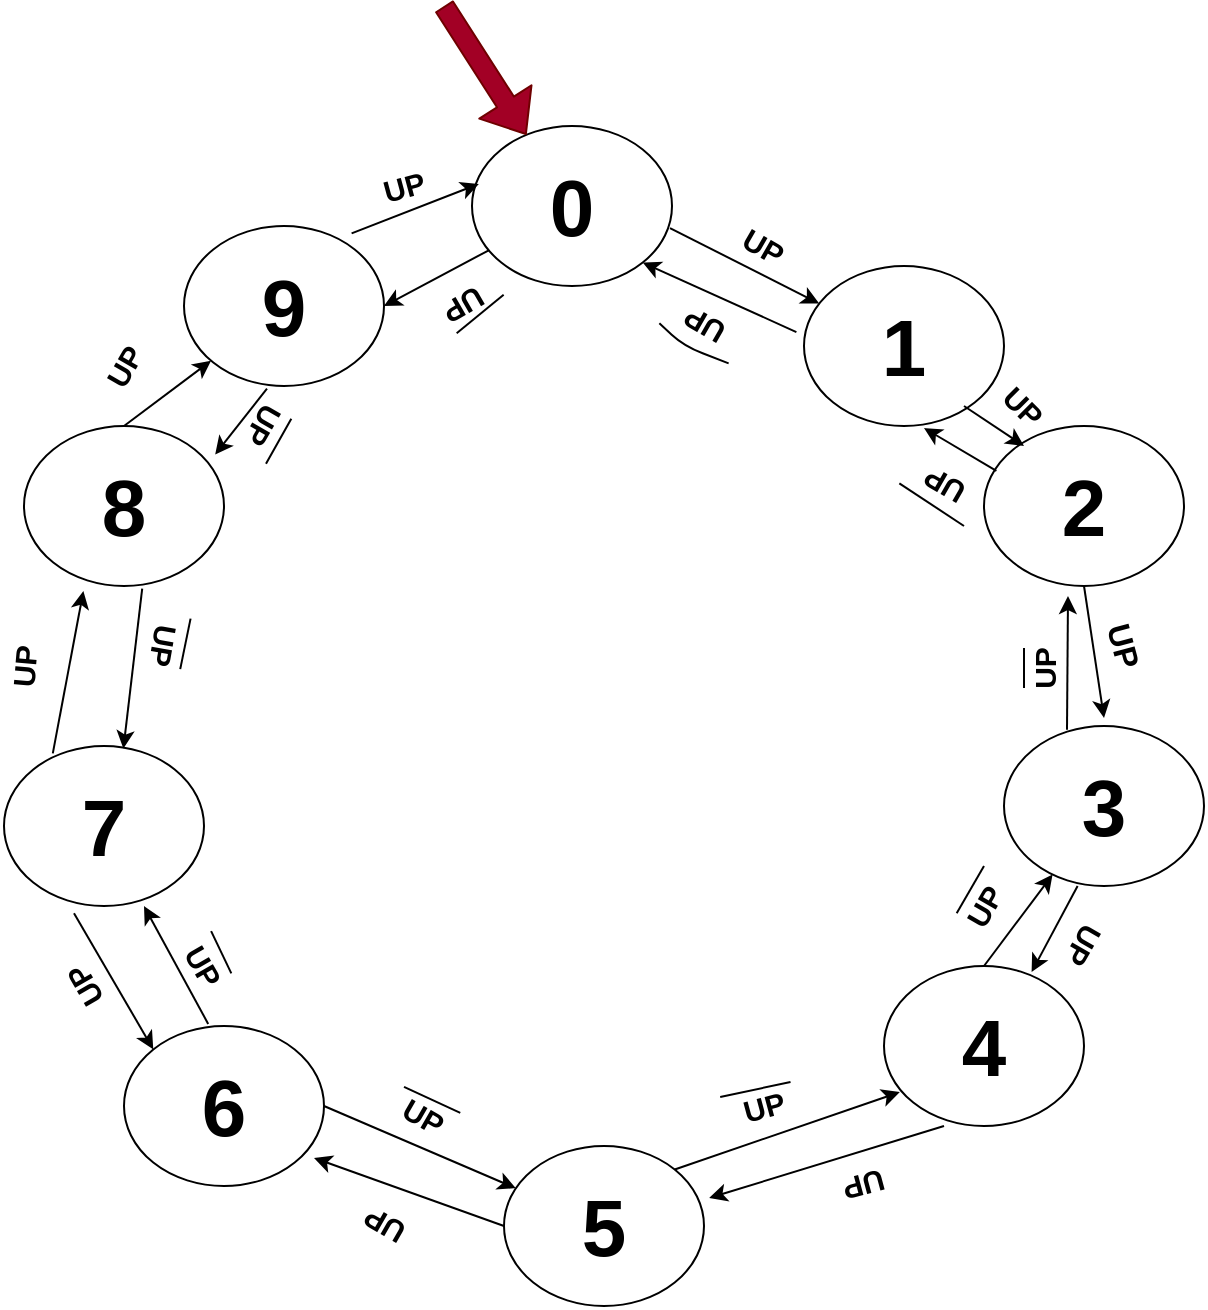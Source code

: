 <mxfile version="14.5.10" type="github">
  <diagram id="cMrLkZuDbpsNjbVXNRgZ" name="Page-1">
    <mxGraphModel dx="925" dy="524" grid="1" gridSize="10" guides="1" tooltips="1" connect="1" arrows="1" fold="1" page="1" pageScale="1" pageWidth="827" pageHeight="1169" math="0" shadow="0">
      <root>
        <mxCell id="0" />
        <mxCell id="1" parent="0" />
        <mxCell id="avtAG6ENz1xNzW3Yo495-2" value="0" style="ellipse;whiteSpace=wrap;html=1;fontSize=40;fontStyle=1" vertex="1" parent="1">
          <mxGeometry x="334" y="100" width="100" height="80" as="geometry" />
        </mxCell>
        <mxCell id="avtAG6ENz1xNzW3Yo495-5" value="" style="endArrow=classic;html=1;exitX=0.99;exitY=0.638;exitDx=0;exitDy=0;exitPerimeter=0;" edge="1" parent="1" source="avtAG6ENz1xNzW3Yo495-2" target="avtAG6ENz1xNzW3Yo495-12">
          <mxGeometry width="50" height="50" relative="1" as="geometry">
            <mxPoint x="400" y="360" as="sourcePoint" />
            <mxPoint x="384.516" y="287.379" as="targetPoint" />
          </mxGeometry>
        </mxCell>
        <mxCell id="avtAG6ENz1xNzW3Yo495-6" value="&lt;b&gt;&lt;font style=&quot;font-size: 40px&quot;&gt;2&lt;/font&gt;&lt;/b&gt;" style="ellipse;whiteSpace=wrap;html=1;" vertex="1" parent="1">
          <mxGeometry x="590" y="250" width="100" height="80" as="geometry" />
        </mxCell>
        <mxCell id="avtAG6ENz1xNzW3Yo495-7" value="3" style="ellipse;whiteSpace=wrap;html=1;fontSize=40;fontStyle=1" vertex="1" parent="1">
          <mxGeometry x="600" y="400" width="100" height="80" as="geometry" />
        </mxCell>
        <mxCell id="avtAG6ENz1xNzW3Yo495-8" value="6" style="ellipse;whiteSpace=wrap;html=1;fontSize=40;fontStyle=1" vertex="1" parent="1">
          <mxGeometry x="160" y="550" width="100" height="80" as="geometry" />
        </mxCell>
        <mxCell id="avtAG6ENz1xNzW3Yo495-9" value="7" style="ellipse;whiteSpace=wrap;html=1;fontSize=40;fontStyle=1" vertex="1" parent="1">
          <mxGeometry x="100" y="410" width="100" height="80" as="geometry" />
        </mxCell>
        <mxCell id="avtAG6ENz1xNzW3Yo495-10" value="8" style="ellipse;whiteSpace=wrap;html=1;fontSize=40;fontStyle=1" vertex="1" parent="1">
          <mxGeometry x="110" y="250" width="100" height="80" as="geometry" />
        </mxCell>
        <mxCell id="avtAG6ENz1xNzW3Yo495-11" value="9" style="ellipse;whiteSpace=wrap;html=1;fontSize=40;fontStyle=1" vertex="1" parent="1">
          <mxGeometry x="190" y="150" width="100" height="80" as="geometry" />
        </mxCell>
        <mxCell id="avtAG6ENz1xNzW3Yo495-12" value="&lt;b&gt;&lt;font style=&quot;font-size: 40px&quot;&gt;1&lt;/font&gt;&lt;/b&gt;" style="ellipse;whiteSpace=wrap;html=1;" vertex="1" parent="1">
          <mxGeometry x="500" y="170" width="100" height="80" as="geometry" />
        </mxCell>
        <mxCell id="avtAG6ENz1xNzW3Yo495-13" value="4" style="ellipse;whiteSpace=wrap;html=1;fontSize=40;fontStyle=1" vertex="1" parent="1">
          <mxGeometry x="540" y="520" width="100" height="80" as="geometry" />
        </mxCell>
        <mxCell id="avtAG6ENz1xNzW3Yo495-15" value="5" style="ellipse;whiteSpace=wrap;html=1;fontSize=40;fontStyle=1" vertex="1" parent="1">
          <mxGeometry x="350" y="610" width="100" height="80" as="geometry" />
        </mxCell>
        <mxCell id="avtAG6ENz1xNzW3Yo495-16" value="" style="endArrow=classic;html=1;exitX=0.99;exitY=0.638;exitDx=0;exitDy=0;exitPerimeter=0;" edge="1" parent="1">
          <mxGeometry width="50" height="50" relative="1" as="geometry">
            <mxPoint x="580" y="240.0" as="sourcePoint" />
            <mxPoint x="610" y="260" as="targetPoint" />
          </mxGeometry>
        </mxCell>
        <mxCell id="avtAG6ENz1xNzW3Yo495-18" value="" style="endArrow=classic;html=1;exitX=0.5;exitY=1;exitDx=0;exitDy=0;" edge="1" parent="1" source="avtAG6ENz1xNzW3Yo495-6">
          <mxGeometry width="50" height="50" relative="1" as="geometry">
            <mxPoint x="590" y="250" as="sourcePoint" />
            <mxPoint x="650" y="396" as="targetPoint" />
            <Array as="points" />
          </mxGeometry>
        </mxCell>
        <mxCell id="avtAG6ENz1xNzW3Yo495-19" value="" style="endArrow=classic;html=1;exitX=0.5;exitY=1;exitDx=0;exitDy=0;entryX=0.738;entryY=0.038;entryDx=0;entryDy=0;entryPerimeter=0;" edge="1" parent="1" target="avtAG6ENz1xNzW3Yo495-13">
          <mxGeometry width="50" height="50" relative="1" as="geometry">
            <mxPoint x="636.8" y="480" as="sourcePoint" />
            <mxPoint x="640" y="546" as="targetPoint" />
            <Array as="points" />
          </mxGeometry>
        </mxCell>
        <mxCell id="avtAG6ENz1xNzW3Yo495-22" value="" style="endArrow=classic;html=1;exitX=0.244;exitY=0.046;exitDx=0;exitDy=0;entryX=0.297;entryY=1.031;entryDx=0;entryDy=0;entryPerimeter=0;exitPerimeter=0;" edge="1" parent="1" source="avtAG6ENz1xNzW3Yo495-9" target="avtAG6ENz1xNzW3Yo495-10">
          <mxGeometry width="50" height="50" relative="1" as="geometry">
            <mxPoint x="230.0" y="350" as="sourcePoint" />
            <mxPoint x="233.2" y="416" as="targetPoint" />
            <Array as="points" />
          </mxGeometry>
        </mxCell>
        <mxCell id="avtAG6ENz1xNzW3Yo495-23" value="" style="endArrow=classic;html=1;exitX=0.5;exitY=1;exitDx=0;exitDy=0;entryX=1.026;entryY=0.325;entryDx=0;entryDy=0;entryPerimeter=0;" edge="1" parent="1" target="avtAG6ENz1xNzW3Yo495-15">
          <mxGeometry width="50" height="50" relative="1" as="geometry">
            <mxPoint x="570.0" y="600" as="sourcePoint" />
            <mxPoint x="573.2" y="666" as="targetPoint" />
            <Array as="points" />
          </mxGeometry>
        </mxCell>
        <mxCell id="avtAG6ENz1xNzW3Yo495-24" value="" style="endArrow=classic;html=1;exitX=0.838;exitY=0.046;exitDx=0;exitDy=0;entryX=0.034;entryY=0.362;entryDx=0;entryDy=0;entryPerimeter=0;exitPerimeter=0;" edge="1" parent="1" source="avtAG6ENz1xNzW3Yo495-11" target="avtAG6ENz1xNzW3Yo495-2">
          <mxGeometry width="50" height="50" relative="1" as="geometry">
            <mxPoint x="320.0" y="210" as="sourcePoint" />
            <mxPoint x="323.2" y="276" as="targetPoint" />
            <Array as="points" />
          </mxGeometry>
        </mxCell>
        <mxCell id="avtAG6ENz1xNzW3Yo495-25" value="" style="endArrow=classic;html=1;exitX=0;exitY=0.5;exitDx=0;exitDy=0;entryX=0.95;entryY=0.825;entryDx=0;entryDy=0;entryPerimeter=0;" edge="1" parent="1" source="avtAG6ENz1xNzW3Yo495-15" target="avtAG6ENz1xNzW3Yo495-8">
          <mxGeometry width="50" height="50" relative="1" as="geometry">
            <mxPoint x="290.0" y="490" as="sourcePoint" />
            <mxPoint x="293.2" y="556" as="targetPoint" />
            <Array as="points" />
          </mxGeometry>
        </mxCell>
        <mxCell id="avtAG6ENz1xNzW3Yo495-26" value="" style="endArrow=classic;html=1;exitX=1;exitY=0;exitDx=0;exitDy=0;entryX=0.079;entryY=0.788;entryDx=0;entryDy=0;entryPerimeter=0;" edge="1" parent="1" source="avtAG6ENz1xNzW3Yo495-15" target="avtAG6ENz1xNzW3Yo495-13">
          <mxGeometry width="50" height="50" relative="1" as="geometry">
            <mxPoint x="450.0" y="480" as="sourcePoint" />
            <mxPoint x="453.2" y="546" as="targetPoint" />
            <Array as="points" />
          </mxGeometry>
        </mxCell>
        <mxCell id="avtAG6ENz1xNzW3Yo495-27" value="" style="endArrow=classic;html=1;exitX=0.5;exitY=0;exitDx=0;exitDy=0;" edge="1" parent="1" source="avtAG6ENz1xNzW3Yo495-13" target="avtAG6ENz1xNzW3Yo495-7">
          <mxGeometry width="50" height="50" relative="1" as="geometry">
            <mxPoint x="548.4" y="440" as="sourcePoint" />
            <mxPoint x="551.6" y="506" as="targetPoint" />
            <Array as="points" />
          </mxGeometry>
        </mxCell>
        <mxCell id="avtAG6ENz1xNzW3Yo495-28" value="" style="endArrow=classic;html=1;exitX=0.315;exitY=0.024;exitDx=0;exitDy=0;exitPerimeter=0;" edge="1" parent="1" source="avtAG6ENz1xNzW3Yo495-7">
          <mxGeometry width="50" height="50" relative="1" as="geometry">
            <mxPoint x="560.0" y="374" as="sourcePoint" />
            <mxPoint x="632" y="335" as="targetPoint" />
            <Array as="points" />
          </mxGeometry>
        </mxCell>
        <mxCell id="avtAG6ENz1xNzW3Yo495-29" value="" style="endArrow=classic;html=1;exitX=0.062;exitY=0.281;exitDx=0;exitDy=0;exitPerimeter=0;" edge="1" parent="1" source="avtAG6ENz1xNzW3Yo495-6">
          <mxGeometry width="50" height="50" relative="1" as="geometry">
            <mxPoint x="588.4" y="270" as="sourcePoint" />
            <mxPoint x="560" y="251" as="targetPoint" />
            <Array as="points" />
          </mxGeometry>
        </mxCell>
        <mxCell id="avtAG6ENz1xNzW3Yo495-30" value="" style="endArrow=classic;html=1;exitX=-0.038;exitY=0.413;exitDx=0;exitDy=0;entryX=1;entryY=1;entryDx=0;entryDy=0;exitPerimeter=0;" edge="1" parent="1" source="avtAG6ENz1xNzW3Yo495-12" target="avtAG6ENz1xNzW3Yo495-2">
          <mxGeometry width="50" height="50" relative="1" as="geometry">
            <mxPoint x="500.0" y="220" as="sourcePoint" />
            <mxPoint x="503.2" y="286" as="targetPoint" />
            <Array as="points" />
          </mxGeometry>
        </mxCell>
        <mxCell id="avtAG6ENz1xNzW3Yo495-32" value="" style="endArrow=classic;html=1;exitX=0.415;exitY=1.016;exitDx=0;exitDy=0;entryX=0.956;entryY=0.178;entryDx=0;entryDy=0;entryPerimeter=0;exitPerimeter=0;" edge="1" parent="1" source="avtAG6ENz1xNzW3Yo495-11" target="avtAG6ENz1xNzW3Yo495-10">
          <mxGeometry width="50" height="50" relative="1" as="geometry">
            <mxPoint x="250.0" y="250" as="sourcePoint" />
            <mxPoint x="253.2" y="316" as="targetPoint" />
            <Array as="points" />
          </mxGeometry>
        </mxCell>
        <mxCell id="avtAG6ENz1xNzW3Yo495-33" value="" style="endArrow=classic;html=1;entryX=0.597;entryY=0.016;entryDx=0;entryDy=0;entryPerimeter=0;exitX=0.591;exitY=1.016;exitDx=0;exitDy=0;exitPerimeter=0;" edge="1" parent="1" source="avtAG6ENz1xNzW3Yo495-10" target="avtAG6ENz1xNzW3Yo495-9">
          <mxGeometry width="50" height="50" relative="1" as="geometry">
            <mxPoint x="210" y="344" as="sourcePoint" />
            <mxPoint x="210.0" y="410" as="targetPoint" />
            <Array as="points" />
          </mxGeometry>
        </mxCell>
        <mxCell id="avtAG6ENz1xNzW3Yo495-35" value="" style="endArrow=classic;html=1;exitX=0.421;exitY=-0.013;exitDx=0;exitDy=0;entryX=0.7;entryY=1;entryDx=0;entryDy=0;entryPerimeter=0;exitPerimeter=0;" edge="1" parent="1" source="avtAG6ENz1xNzW3Yo495-8" target="avtAG6ENz1xNzW3Yo495-9">
          <mxGeometry width="50" height="50" relative="1" as="geometry">
            <mxPoint x="286.8" y="454" as="sourcePoint" />
            <mxPoint x="290.0" y="520" as="targetPoint" />
            <Array as="points" />
          </mxGeometry>
        </mxCell>
        <mxCell id="avtAG6ENz1xNzW3Yo495-36" value="" style="endArrow=classic;html=1;exitX=0.35;exitY=1.046;exitDx=0;exitDy=0;entryX=0;entryY=0;entryDx=0;entryDy=0;exitPerimeter=0;" edge="1" parent="1" source="avtAG6ENz1xNzW3Yo495-9" target="avtAG6ENz1xNzW3Yo495-8">
          <mxGeometry width="50" height="50" relative="1" as="geometry">
            <mxPoint x="250.0" y="470" as="sourcePoint" />
            <mxPoint x="253.2" y="536" as="targetPoint" />
            <Array as="points" />
          </mxGeometry>
        </mxCell>
        <mxCell id="avtAG6ENz1xNzW3Yo495-37" value="" style="endArrow=classic;html=1;exitX=1;exitY=0.5;exitDx=0;exitDy=0;" edge="1" parent="1" source="avtAG6ENz1xNzW3Yo495-8" target="avtAG6ENz1xNzW3Yo495-15">
          <mxGeometry width="50" height="50" relative="1" as="geometry">
            <mxPoint x="320.0" y="534" as="sourcePoint" />
            <mxPoint x="323.2" y="600" as="targetPoint" />
            <Array as="points" />
          </mxGeometry>
        </mxCell>
        <mxCell id="avtAG6ENz1xNzW3Yo495-38" value="" style="endArrow=classic;html=1;exitX=0.5;exitY=1;exitDx=0;exitDy=0;shape=flexArrow;fillColor=#a20025;strokeColor=#6F0000;" edge="1" parent="1" target="avtAG6ENz1xNzW3Yo495-2">
          <mxGeometry width="50" height="50" relative="1" as="geometry">
            <mxPoint x="320.0" y="40" as="sourcePoint" />
            <mxPoint x="323.2" y="106" as="targetPoint" />
            <Array as="points" />
          </mxGeometry>
        </mxCell>
        <mxCell id="avtAG6ENz1xNzW3Yo495-39" value="" style="endArrow=classic;html=1;entryX=1;entryY=0.5;entryDx=0;entryDy=0;" edge="1" parent="1" source="avtAG6ENz1xNzW3Yo495-2" target="avtAG6ENz1xNzW3Yo495-11">
          <mxGeometry width="50" height="50" relative="1" as="geometry">
            <mxPoint x="290" y="190" as="sourcePoint" />
            <mxPoint x="330" y="240" as="targetPoint" />
            <Array as="points" />
          </mxGeometry>
        </mxCell>
        <mxCell id="avtAG6ENz1xNzW3Yo495-40" value="" style="endArrow=classic;html=1;exitX=0.5;exitY=0;exitDx=0;exitDy=0;" edge="1" parent="1" source="avtAG6ENz1xNzW3Yo495-10" target="avtAG6ENz1xNzW3Yo495-11">
          <mxGeometry width="50" height="50" relative="1" as="geometry">
            <mxPoint x="260.0" y="240" as="sourcePoint" />
            <mxPoint x="263.2" y="306" as="targetPoint" />
            <Array as="points" />
          </mxGeometry>
        </mxCell>
        <mxCell id="avtAG6ENz1xNzW3Yo495-42" value="UP" style="text;html=1;strokeColor=none;fillColor=none;align=center;verticalAlign=middle;whiteSpace=wrap;rounded=0;rotation=-15;fontSize=15;fontStyle=1" vertex="1" parent="1">
          <mxGeometry x="280" y="120" width="40" height="20" as="geometry" />
        </mxCell>
        <mxCell id="avtAG6ENz1xNzW3Yo495-43" value="UP" style="text;html=1;strokeColor=none;fillColor=none;align=center;verticalAlign=middle;whiteSpace=wrap;rounded=0;rotation=-60;fontSize=15;fontStyle=1" vertex="1" parent="1">
          <mxGeometry x="140" y="210" width="40" height="20" as="geometry" />
        </mxCell>
        <mxCell id="avtAG6ENz1xNzW3Yo495-44" value="UP" style="text;html=1;strokeColor=none;fillColor=none;align=center;verticalAlign=middle;whiteSpace=wrap;rounded=0;rotation=-85;fontSize=15;fontStyle=1" vertex="1" parent="1">
          <mxGeometry x="90" y="360" width="40" height="20" as="geometry" />
        </mxCell>
        <mxCell id="avtAG6ENz1xNzW3Yo495-45" value="UP" style="text;html=1;strokeColor=none;fillColor=none;align=center;verticalAlign=middle;whiteSpace=wrap;rounded=0;rotation=-120;fontSize=15;fontStyle=1" vertex="1" parent="1">
          <mxGeometry x="120" y="520" width="40" height="20" as="geometry" />
        </mxCell>
        <mxCell id="avtAG6ENz1xNzW3Yo495-46" value="UP" style="text;html=1;strokeColor=none;fillColor=none;align=center;verticalAlign=middle;whiteSpace=wrap;rounded=0;rotation=-150;fontSize=15;fontStyle=1" vertex="1" parent="1">
          <mxGeometry x="270" y="640" width="40" height="20" as="geometry" />
        </mxCell>
        <mxCell id="avtAG6ENz1xNzW3Yo495-47" value="UP" style="text;html=1;strokeColor=none;fillColor=none;align=center;verticalAlign=middle;whiteSpace=wrap;rounded=0;rotation=-195;fontSize=15;fontStyle=1" vertex="1" parent="1">
          <mxGeometry x="510" y="620" width="40" height="20" as="geometry" />
        </mxCell>
        <mxCell id="avtAG6ENz1xNzW3Yo495-48" value="UP" style="text;html=1;strokeColor=none;fillColor=none;align=center;verticalAlign=middle;whiteSpace=wrap;rounded=0;rotation=120;fontSize=15;fontStyle=1" vertex="1" parent="1">
          <mxGeometry x="620" y="500" width="40" height="20" as="geometry" />
        </mxCell>
        <mxCell id="avtAG6ENz1xNzW3Yo495-49" value="UP" style="text;html=1;strokeColor=none;fillColor=none;align=center;verticalAlign=middle;whiteSpace=wrap;rounded=0;rotation=75;fontSize=16;fontStyle=1" vertex="1" parent="1">
          <mxGeometry x="640" y="350" width="40" height="20" as="geometry" />
        </mxCell>
        <mxCell id="avtAG6ENz1xNzW3Yo495-50" value="UP" style="text;html=1;strokeColor=none;fillColor=none;align=center;verticalAlign=middle;whiteSpace=wrap;rounded=0;rotation=45;fontSize=15;fontStyle=1" vertex="1" parent="1">
          <mxGeometry x="590" y="230" width="40" height="20" as="geometry" />
        </mxCell>
        <mxCell id="avtAG6ENz1xNzW3Yo495-51" value="UP" style="text;html=1;strokeColor=none;fillColor=none;align=center;verticalAlign=middle;whiteSpace=wrap;rounded=0;rotation=30;fontSize=15;fontStyle=1" vertex="1" parent="1">
          <mxGeometry x="460" y="150" width="40" height="20" as="geometry" />
        </mxCell>
        <mxCell id="avtAG6ENz1xNzW3Yo495-55" value="&lt;font style=&quot;font-size: 15px;&quot;&gt;UP&lt;/font&gt;" style="text;html=1;strokeColor=none;fillColor=none;align=center;verticalAlign=middle;whiteSpace=wrap;rounded=0;fontSize=15;fontStyle=1;rotation=100;" vertex="1" parent="1">
          <mxGeometry x="160" y="350" width="40" height="20" as="geometry" />
        </mxCell>
        <mxCell id="avtAG6ENz1xNzW3Yo495-56" value="" style="endArrow=none;html=1;strokeColor=#000000;exitX=0.105;exitY=-0.035;exitDx=0;exitDy=0;exitPerimeter=0;entryX=0.75;entryY=0;entryDx=0;entryDy=0;" edge="1" parent="1" source="avtAG6ENz1xNzW3Yo495-55" target="avtAG6ENz1xNzW3Yo495-55">
          <mxGeometry width="50" height="50" relative="1" as="geometry">
            <mxPoint x="200" y="350.41" as="sourcePoint" />
            <mxPoint x="240" y="350" as="targetPoint" />
          </mxGeometry>
        </mxCell>
        <mxCell id="avtAG6ENz1xNzW3Yo495-60" value="&lt;font style=&quot;font-size: 15px;&quot;&gt;UP&lt;/font&gt;" style="text;html=1;strokeColor=none;fillColor=none;align=center;verticalAlign=middle;whiteSpace=wrap;rounded=0;fontSize=15;fontStyle=1;rotation=-150;" vertex="1" parent="1">
          <mxGeometry x="430" y="190" width="40" height="20" as="geometry" />
        </mxCell>
        <mxCell id="avtAG6ENz1xNzW3Yo495-61" value="" style="endArrow=none;html=1;strokeColor=#000000;entryX=0;entryY=0;entryDx=0;entryDy=0;exitX=1;exitY=0;exitDx=0;exitDy=0;" edge="1" parent="1" source="avtAG6ENz1xNzW3Yo495-60" target="avtAG6ENz1xNzW3Yo495-60">
          <mxGeometry width="50" height="50" relative="1" as="geometry">
            <mxPoint x="420" y="200" as="sourcePoint" />
            <mxPoint x="460" y="229.43" as="targetPoint" />
            <Array as="points">
              <mxPoint x="440" y="210" />
            </Array>
          </mxGeometry>
        </mxCell>
        <mxCell id="avtAG6ENz1xNzW3Yo495-62" value="&lt;font style=&quot;font-size: 15px;&quot;&gt;UP&lt;/font&gt;" style="text;html=1;strokeColor=none;fillColor=none;align=center;verticalAlign=middle;whiteSpace=wrap;rounded=0;fontSize=15;fontStyle=1;rotation=-150;" vertex="1" parent="1">
          <mxGeometry x="550" y="270" width="40" height="20" as="geometry" />
        </mxCell>
        <mxCell id="avtAG6ENz1xNzW3Yo495-63" value="" style="endArrow=none;html=1;strokeColor=#000000;exitX=1;exitY=0;exitDx=0;exitDy=0;" edge="1" parent="1" source="avtAG6ENz1xNzW3Yo495-62">
          <mxGeometry width="50" height="50" relative="1" as="geometry">
            <mxPoint x="540" y="300.41" as="sourcePoint" />
            <mxPoint x="580" y="300" as="targetPoint" />
          </mxGeometry>
        </mxCell>
        <mxCell id="avtAG6ENz1xNzW3Yo495-64" value="&lt;font style=&quot;font-size: 15px;&quot;&gt;UP&lt;/font&gt;" style="text;html=1;strokeColor=none;fillColor=none;align=center;verticalAlign=middle;whiteSpace=wrap;rounded=0;fontSize=15;fontStyle=1;rotation=-60;" vertex="1" parent="1">
          <mxGeometry x="570" y="480" width="40" height="20" as="geometry" />
        </mxCell>
        <mxCell id="avtAG6ENz1xNzW3Yo495-65" value="" style="endArrow=none;html=1;strokeColor=#000000;exitX=0.25;exitY=0;exitDx=0;exitDy=0;" edge="1" parent="1" source="avtAG6ENz1xNzW3Yo495-64">
          <mxGeometry width="50" height="50" relative="1" as="geometry">
            <mxPoint x="550" y="470.41" as="sourcePoint" />
            <mxPoint x="590" y="470" as="targetPoint" />
          </mxGeometry>
        </mxCell>
        <mxCell id="avtAG6ENz1xNzW3Yo495-67" value="&lt;font style=&quot;font-size: 15px;&quot;&gt;UP&lt;/font&gt;" style="text;html=1;strokeColor=none;fillColor=none;align=center;verticalAlign=middle;whiteSpace=wrap;rounded=0;fontSize=15;fontStyle=1;rotation=-210;" vertex="1" parent="1">
          <mxGeometry x="310" y="180" width="40" height="20" as="geometry" />
        </mxCell>
        <mxCell id="avtAG6ENz1xNzW3Yo495-68" value="" style="endArrow=none;html=1;strokeColor=#000000;entryX=0;entryY=0.25;entryDx=0;entryDy=0;exitX=0.75;exitY=0;exitDx=0;exitDy=0;" edge="1" parent="1" source="avtAG6ENz1xNzW3Yo495-67" target="avtAG6ENz1xNzW3Yo495-67">
          <mxGeometry width="50" height="50" relative="1" as="geometry">
            <mxPoint x="330" y="220.12" as="sourcePoint" />
            <mxPoint x="370" y="219.71" as="targetPoint" />
          </mxGeometry>
        </mxCell>
        <mxCell id="avtAG6ENz1xNzW3Yo495-69" value="&lt;font style=&quot;font-size: 15px;&quot;&gt;UP&lt;/font&gt;" style="text;html=1;strokeColor=none;fillColor=none;align=center;verticalAlign=middle;whiteSpace=wrap;rounded=0;fontSize=15;fontStyle=1;rotation=-90;" vertex="1" parent="1">
          <mxGeometry x="600" y="361" width="40" height="20" as="geometry" />
        </mxCell>
        <mxCell id="avtAG6ENz1xNzW3Yo495-70" value="" style="endArrow=none;html=1;strokeColor=#000000;exitX=0.25;exitY=0;exitDx=0;exitDy=0;" edge="1" parent="1" source="avtAG6ENz1xNzW3Yo495-69">
          <mxGeometry width="50" height="50" relative="1" as="geometry">
            <mxPoint x="580" y="361" as="sourcePoint" />
            <mxPoint x="610" y="361" as="targetPoint" />
          </mxGeometry>
        </mxCell>
        <mxCell id="avtAG6ENz1xNzW3Yo495-72" value="&lt;font style=&quot;font-size: 15px;&quot;&gt;UP&lt;/font&gt;" style="text;html=1;strokeColor=none;fillColor=none;align=center;verticalAlign=middle;whiteSpace=wrap;rounded=0;fontSize=15;fontStyle=1;rotation=60;" vertex="1" parent="1">
          <mxGeometry x="180" y="510" width="40" height="20" as="geometry" />
        </mxCell>
        <mxCell id="avtAG6ENz1xNzW3Yo495-73" value="" style="endArrow=none;html=1;strokeColor=#000000;exitX=0.167;exitY=-0.09;exitDx=0;exitDy=0;exitPerimeter=0;entryX=0.75;entryY=0;entryDx=0;entryDy=0;" edge="1" parent="1" source="avtAG6ENz1xNzW3Yo495-72" target="avtAG6ENz1xNzW3Yo495-72">
          <mxGeometry width="50" height="50" relative="1" as="geometry">
            <mxPoint x="200" y="509.84" as="sourcePoint" />
            <mxPoint x="240" y="509.43" as="targetPoint" />
          </mxGeometry>
        </mxCell>
        <mxCell id="avtAG6ENz1xNzW3Yo495-74" value="&lt;font style=&quot;font-size: 15px;&quot;&gt;UP&lt;/font&gt;" style="text;html=1;strokeColor=none;fillColor=none;align=center;verticalAlign=middle;whiteSpace=wrap;rounded=0;fontSize=15;fontStyle=1;rotation=30;" vertex="1" parent="1">
          <mxGeometry x="290" y="585" width="40" height="20" as="geometry" />
        </mxCell>
        <mxCell id="avtAG6ENz1xNzW3Yo495-75" value="" style="endArrow=none;html=1;strokeColor=#000000;entryX=0.873;entryY=-0.022;entryDx=0;entryDy=0;entryPerimeter=0;" edge="1" parent="1" target="avtAG6ENz1xNzW3Yo495-74">
          <mxGeometry width="50" height="50" relative="1" as="geometry">
            <mxPoint x="300" y="580.41" as="sourcePoint" />
            <mxPoint x="340" y="580" as="targetPoint" />
          </mxGeometry>
        </mxCell>
        <mxCell id="avtAG6ENz1xNzW3Yo495-76" value="&lt;font style=&quot;font-size: 15px;&quot;&gt;UP&lt;/font&gt;" style="text;html=1;strokeColor=none;fillColor=none;align=center;verticalAlign=middle;whiteSpace=wrap;rounded=0;fontSize=15;fontStyle=1;rotation=-15;" vertex="1" parent="1">
          <mxGeometry x="460" y="580" width="40" height="20" as="geometry" />
        </mxCell>
        <mxCell id="avtAG6ENz1xNzW3Yo495-77" value="" style="endArrow=none;html=1;strokeColor=#000000;exitX=0;exitY=0;exitDx=0;exitDy=0;entryX=0.898;entryY=0.092;entryDx=0;entryDy=0;entryPerimeter=0;" edge="1" parent="1" source="avtAG6ENz1xNzW3Yo495-76" target="avtAG6ENz1xNzW3Yo495-76">
          <mxGeometry width="50" height="50" relative="1" as="geometry">
            <mxPoint x="460" y="579.41" as="sourcePoint" />
            <mxPoint x="490" y="570" as="targetPoint" />
          </mxGeometry>
        </mxCell>
        <mxCell id="avtAG6ENz1xNzW3Yo495-78" value="&lt;font style=&quot;font-size: 15px;&quot;&gt;UP&lt;/font&gt;" style="text;html=1;strokeColor=none;fillColor=none;align=center;verticalAlign=middle;whiteSpace=wrap;rounded=0;fontSize=15;fontStyle=1;rotation=120;" vertex="1" parent="1">
          <mxGeometry x="210" y="240" width="40" height="20" as="geometry" />
        </mxCell>
        <mxCell id="avtAG6ENz1xNzW3Yo495-79" value="" style="endArrow=none;html=1;strokeColor=#000000;exitX=0.25;exitY=0;exitDx=0;exitDy=0;entryX=0.896;entryY=-0.015;entryDx=0;entryDy=0;entryPerimeter=0;" edge="1" parent="1" source="avtAG6ENz1xNzW3Yo495-78" target="avtAG6ENz1xNzW3Yo495-78">
          <mxGeometry width="50" height="50" relative="1" as="geometry">
            <mxPoint x="250" y="250.41" as="sourcePoint" />
            <mxPoint x="290" y="250" as="targetPoint" />
          </mxGeometry>
        </mxCell>
      </root>
    </mxGraphModel>
  </diagram>
</mxfile>
